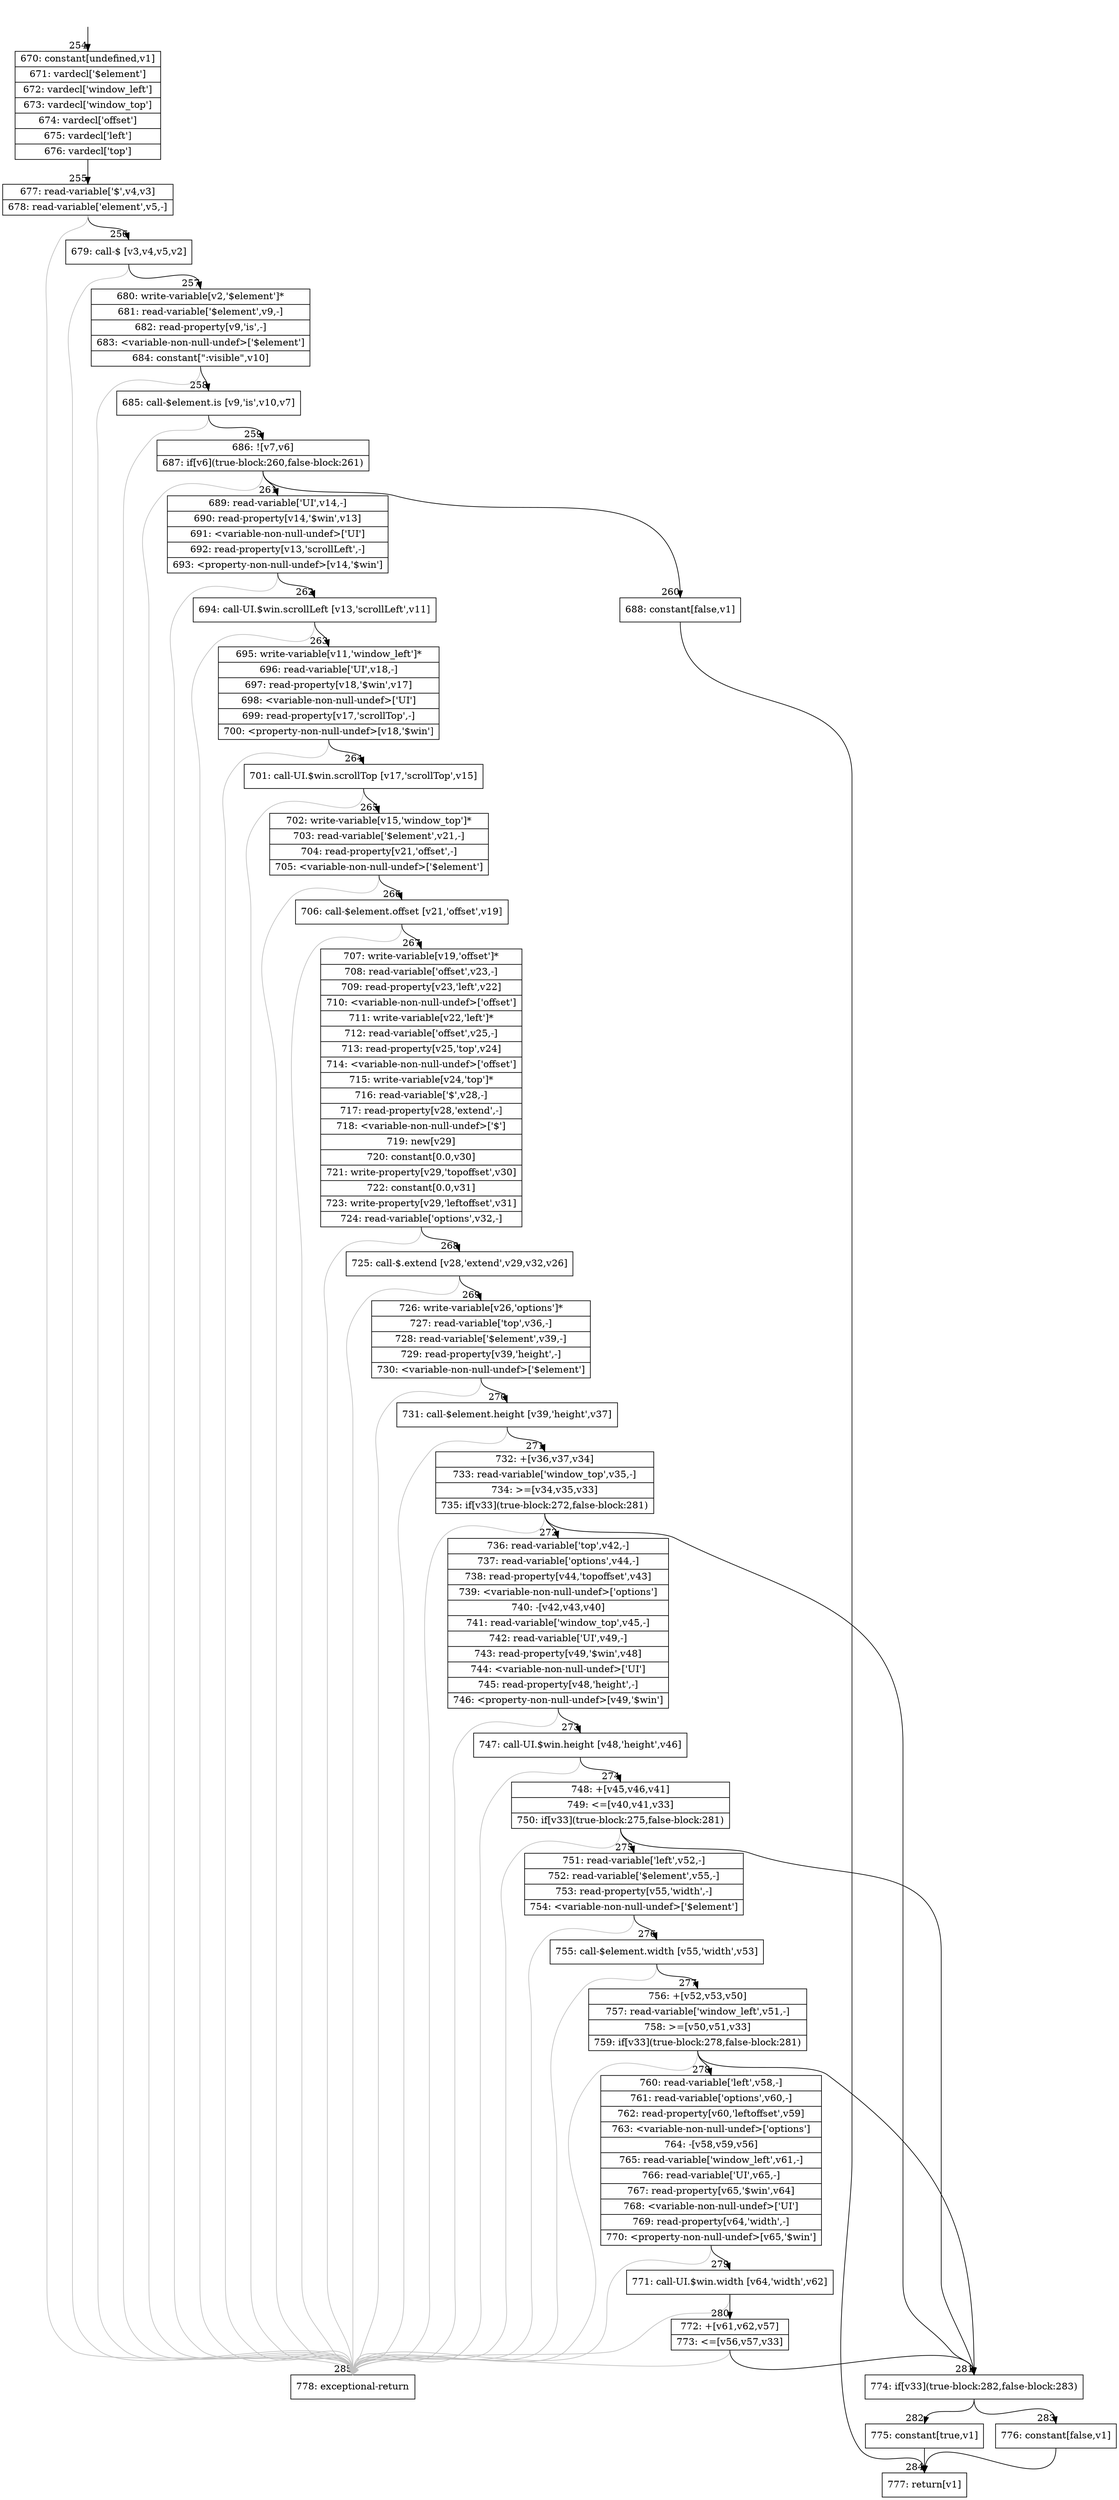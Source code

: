 digraph {
rankdir="TD"
BB_entry24[shape=none,label=""];
BB_entry24 -> BB254 [tailport=s, headport=n, headlabel="    254"]
BB254 [shape=record label="{670: constant[undefined,v1]|671: vardecl['$element']|672: vardecl['window_left']|673: vardecl['window_top']|674: vardecl['offset']|675: vardecl['left']|676: vardecl['top']}" ] 
BB254 -> BB255 [tailport=s, headport=n, headlabel="      255"]
BB255 [shape=record label="{677: read-variable['$',v4,v3]|678: read-variable['element',v5,-]}" ] 
BB255 -> BB256 [tailport=s, headport=n, headlabel="      256"]
BB255 -> BB285 [tailport=s, headport=n, color=gray, headlabel="      285"]
BB256 [shape=record label="{679: call-$ [v3,v4,v5,v2]}" ] 
BB256 -> BB257 [tailport=s, headport=n, headlabel="      257"]
BB256 -> BB285 [tailport=s, headport=n, color=gray]
BB257 [shape=record label="{680: write-variable[v2,'$element']*|681: read-variable['$element',v9,-]|682: read-property[v9,'is',-]|683: \<variable-non-null-undef\>['$element']|684: constant[\":visible\",v10]}" ] 
BB257 -> BB258 [tailport=s, headport=n, headlabel="      258"]
BB257 -> BB285 [tailport=s, headport=n, color=gray]
BB258 [shape=record label="{685: call-$element.is [v9,'is',v10,v7]}" ] 
BB258 -> BB259 [tailport=s, headport=n, headlabel="      259"]
BB258 -> BB285 [tailport=s, headport=n, color=gray]
BB259 [shape=record label="{686: ![v7,v6]|687: if[v6](true-block:260,false-block:261)}" ] 
BB259 -> BB260 [tailport=s, headport=n, headlabel="      260"]
BB259 -> BB261 [tailport=s, headport=n, headlabel="      261"]
BB259 -> BB285 [tailport=s, headport=n, color=gray]
BB260 [shape=record label="{688: constant[false,v1]}" ] 
BB260 -> BB284 [tailport=s, headport=n, headlabel="      284"]
BB261 [shape=record label="{689: read-variable['UI',v14,-]|690: read-property[v14,'$win',v13]|691: \<variable-non-null-undef\>['UI']|692: read-property[v13,'scrollLeft',-]|693: \<property-non-null-undef\>[v14,'$win']}" ] 
BB261 -> BB262 [tailport=s, headport=n, headlabel="      262"]
BB261 -> BB285 [tailport=s, headport=n, color=gray]
BB262 [shape=record label="{694: call-UI.$win.scrollLeft [v13,'scrollLeft',v11]}" ] 
BB262 -> BB263 [tailport=s, headport=n, headlabel="      263"]
BB262 -> BB285 [tailport=s, headport=n, color=gray]
BB263 [shape=record label="{695: write-variable[v11,'window_left']*|696: read-variable['UI',v18,-]|697: read-property[v18,'$win',v17]|698: \<variable-non-null-undef\>['UI']|699: read-property[v17,'scrollTop',-]|700: \<property-non-null-undef\>[v18,'$win']}" ] 
BB263 -> BB264 [tailport=s, headport=n, headlabel="      264"]
BB263 -> BB285 [tailport=s, headport=n, color=gray]
BB264 [shape=record label="{701: call-UI.$win.scrollTop [v17,'scrollTop',v15]}" ] 
BB264 -> BB265 [tailport=s, headport=n, headlabel="      265"]
BB264 -> BB285 [tailport=s, headport=n, color=gray]
BB265 [shape=record label="{702: write-variable[v15,'window_top']*|703: read-variable['$element',v21,-]|704: read-property[v21,'offset',-]|705: \<variable-non-null-undef\>['$element']}" ] 
BB265 -> BB266 [tailport=s, headport=n, headlabel="      266"]
BB265 -> BB285 [tailport=s, headport=n, color=gray]
BB266 [shape=record label="{706: call-$element.offset [v21,'offset',v19]}" ] 
BB266 -> BB267 [tailport=s, headport=n, headlabel="      267"]
BB266 -> BB285 [tailport=s, headport=n, color=gray]
BB267 [shape=record label="{707: write-variable[v19,'offset']*|708: read-variable['offset',v23,-]|709: read-property[v23,'left',v22]|710: \<variable-non-null-undef\>['offset']|711: write-variable[v22,'left']*|712: read-variable['offset',v25,-]|713: read-property[v25,'top',v24]|714: \<variable-non-null-undef\>['offset']|715: write-variable[v24,'top']*|716: read-variable['$',v28,-]|717: read-property[v28,'extend',-]|718: \<variable-non-null-undef\>['$']|719: new[v29]|720: constant[0.0,v30]|721: write-property[v29,'topoffset',v30]|722: constant[0.0,v31]|723: write-property[v29,'leftoffset',v31]|724: read-variable['options',v32,-]}" ] 
BB267 -> BB268 [tailport=s, headport=n, headlabel="      268"]
BB267 -> BB285 [tailport=s, headport=n, color=gray]
BB268 [shape=record label="{725: call-$.extend [v28,'extend',v29,v32,v26]}" ] 
BB268 -> BB269 [tailport=s, headport=n, headlabel="      269"]
BB268 -> BB285 [tailport=s, headport=n, color=gray]
BB269 [shape=record label="{726: write-variable[v26,'options']*|727: read-variable['top',v36,-]|728: read-variable['$element',v39,-]|729: read-property[v39,'height',-]|730: \<variable-non-null-undef\>['$element']}" ] 
BB269 -> BB270 [tailport=s, headport=n, headlabel="      270"]
BB269 -> BB285 [tailport=s, headport=n, color=gray]
BB270 [shape=record label="{731: call-$element.height [v39,'height',v37]}" ] 
BB270 -> BB271 [tailport=s, headport=n, headlabel="      271"]
BB270 -> BB285 [tailport=s, headport=n, color=gray]
BB271 [shape=record label="{732: +[v36,v37,v34]|733: read-variable['window_top',v35,-]|734: \>=[v34,v35,v33]|735: if[v33](true-block:272,false-block:281)}" ] 
BB271 -> BB281 [tailport=s, headport=n, headlabel="      281"]
BB271 -> BB272 [tailport=s, headport=n, headlabel="      272"]
BB271 -> BB285 [tailport=s, headport=n, color=gray]
BB272 [shape=record label="{736: read-variable['top',v42,-]|737: read-variable['options',v44,-]|738: read-property[v44,'topoffset',v43]|739: \<variable-non-null-undef\>['options']|740: -[v42,v43,v40]|741: read-variable['window_top',v45,-]|742: read-variable['UI',v49,-]|743: read-property[v49,'$win',v48]|744: \<variable-non-null-undef\>['UI']|745: read-property[v48,'height',-]|746: \<property-non-null-undef\>[v49,'$win']}" ] 
BB272 -> BB273 [tailport=s, headport=n, headlabel="      273"]
BB272 -> BB285 [tailport=s, headport=n, color=gray]
BB273 [shape=record label="{747: call-UI.$win.height [v48,'height',v46]}" ] 
BB273 -> BB274 [tailport=s, headport=n, headlabel="      274"]
BB273 -> BB285 [tailport=s, headport=n, color=gray]
BB274 [shape=record label="{748: +[v45,v46,v41]|749: \<=[v40,v41,v33]|750: if[v33](true-block:275,false-block:281)}" ] 
BB274 -> BB281 [tailport=s, headport=n]
BB274 -> BB275 [tailport=s, headport=n, headlabel="      275"]
BB274 -> BB285 [tailport=s, headport=n, color=gray]
BB275 [shape=record label="{751: read-variable['left',v52,-]|752: read-variable['$element',v55,-]|753: read-property[v55,'width',-]|754: \<variable-non-null-undef\>['$element']}" ] 
BB275 -> BB276 [tailport=s, headport=n, headlabel="      276"]
BB275 -> BB285 [tailport=s, headport=n, color=gray]
BB276 [shape=record label="{755: call-$element.width [v55,'width',v53]}" ] 
BB276 -> BB277 [tailport=s, headport=n, headlabel="      277"]
BB276 -> BB285 [tailport=s, headport=n, color=gray]
BB277 [shape=record label="{756: +[v52,v53,v50]|757: read-variable['window_left',v51,-]|758: \>=[v50,v51,v33]|759: if[v33](true-block:278,false-block:281)}" ] 
BB277 -> BB281 [tailport=s, headport=n]
BB277 -> BB278 [tailport=s, headport=n, headlabel="      278"]
BB277 -> BB285 [tailport=s, headport=n, color=gray]
BB278 [shape=record label="{760: read-variable['left',v58,-]|761: read-variable['options',v60,-]|762: read-property[v60,'leftoffset',v59]|763: \<variable-non-null-undef\>['options']|764: -[v58,v59,v56]|765: read-variable['window_left',v61,-]|766: read-variable['UI',v65,-]|767: read-property[v65,'$win',v64]|768: \<variable-non-null-undef\>['UI']|769: read-property[v64,'width',-]|770: \<property-non-null-undef\>[v65,'$win']}" ] 
BB278 -> BB279 [tailport=s, headport=n, headlabel="      279"]
BB278 -> BB285 [tailport=s, headport=n, color=gray]
BB279 [shape=record label="{771: call-UI.$win.width [v64,'width',v62]}" ] 
BB279 -> BB280 [tailport=s, headport=n, headlabel="      280"]
BB279 -> BB285 [tailport=s, headport=n, color=gray]
BB280 [shape=record label="{772: +[v61,v62,v57]|773: \<=[v56,v57,v33]}" ] 
BB280 -> BB281 [tailport=s, headport=n]
BB280 -> BB285 [tailport=s, headport=n, color=gray]
BB281 [shape=record label="{774: if[v33](true-block:282,false-block:283)}" ] 
BB281 -> BB282 [tailport=s, headport=n, headlabel="      282"]
BB281 -> BB283 [tailport=s, headport=n, headlabel="      283"]
BB282 [shape=record label="{775: constant[true,v1]}" ] 
BB282 -> BB284 [tailport=s, headport=n]
BB283 [shape=record label="{776: constant[false,v1]}" ] 
BB283 -> BB284 [tailport=s, headport=n]
BB284 [shape=record label="{777: return[v1]}" ] 
BB285 [shape=record label="{778: exceptional-return}" ] 
//#$~ 217
}
